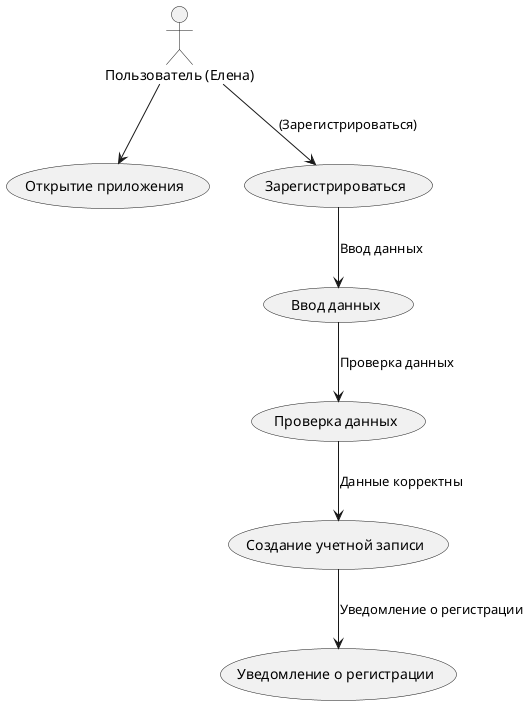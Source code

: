 @startuml

actor "Пользователь (Елена)" as Elena

usecase "Открытие приложения" as OpenApp
usecase "Зарегистрироваться" as SignUp
usecase "Ввод данных" as InputData
usecase "Проверка данных" as CheckData
usecase "Создание учетной записи" as CreateAccount
usecase "Уведомление о регистрации" as Notification

Elena --> OpenApp
Elena --> SignUp : (Зарегистрироваться)

SignUp --> InputData : Ввод данных
InputData --> CheckData : Проверка данных
CheckData --> CreateAccount : Данные корректны
CreateAccount --> Notification : Уведомление о регистрации

@enduml